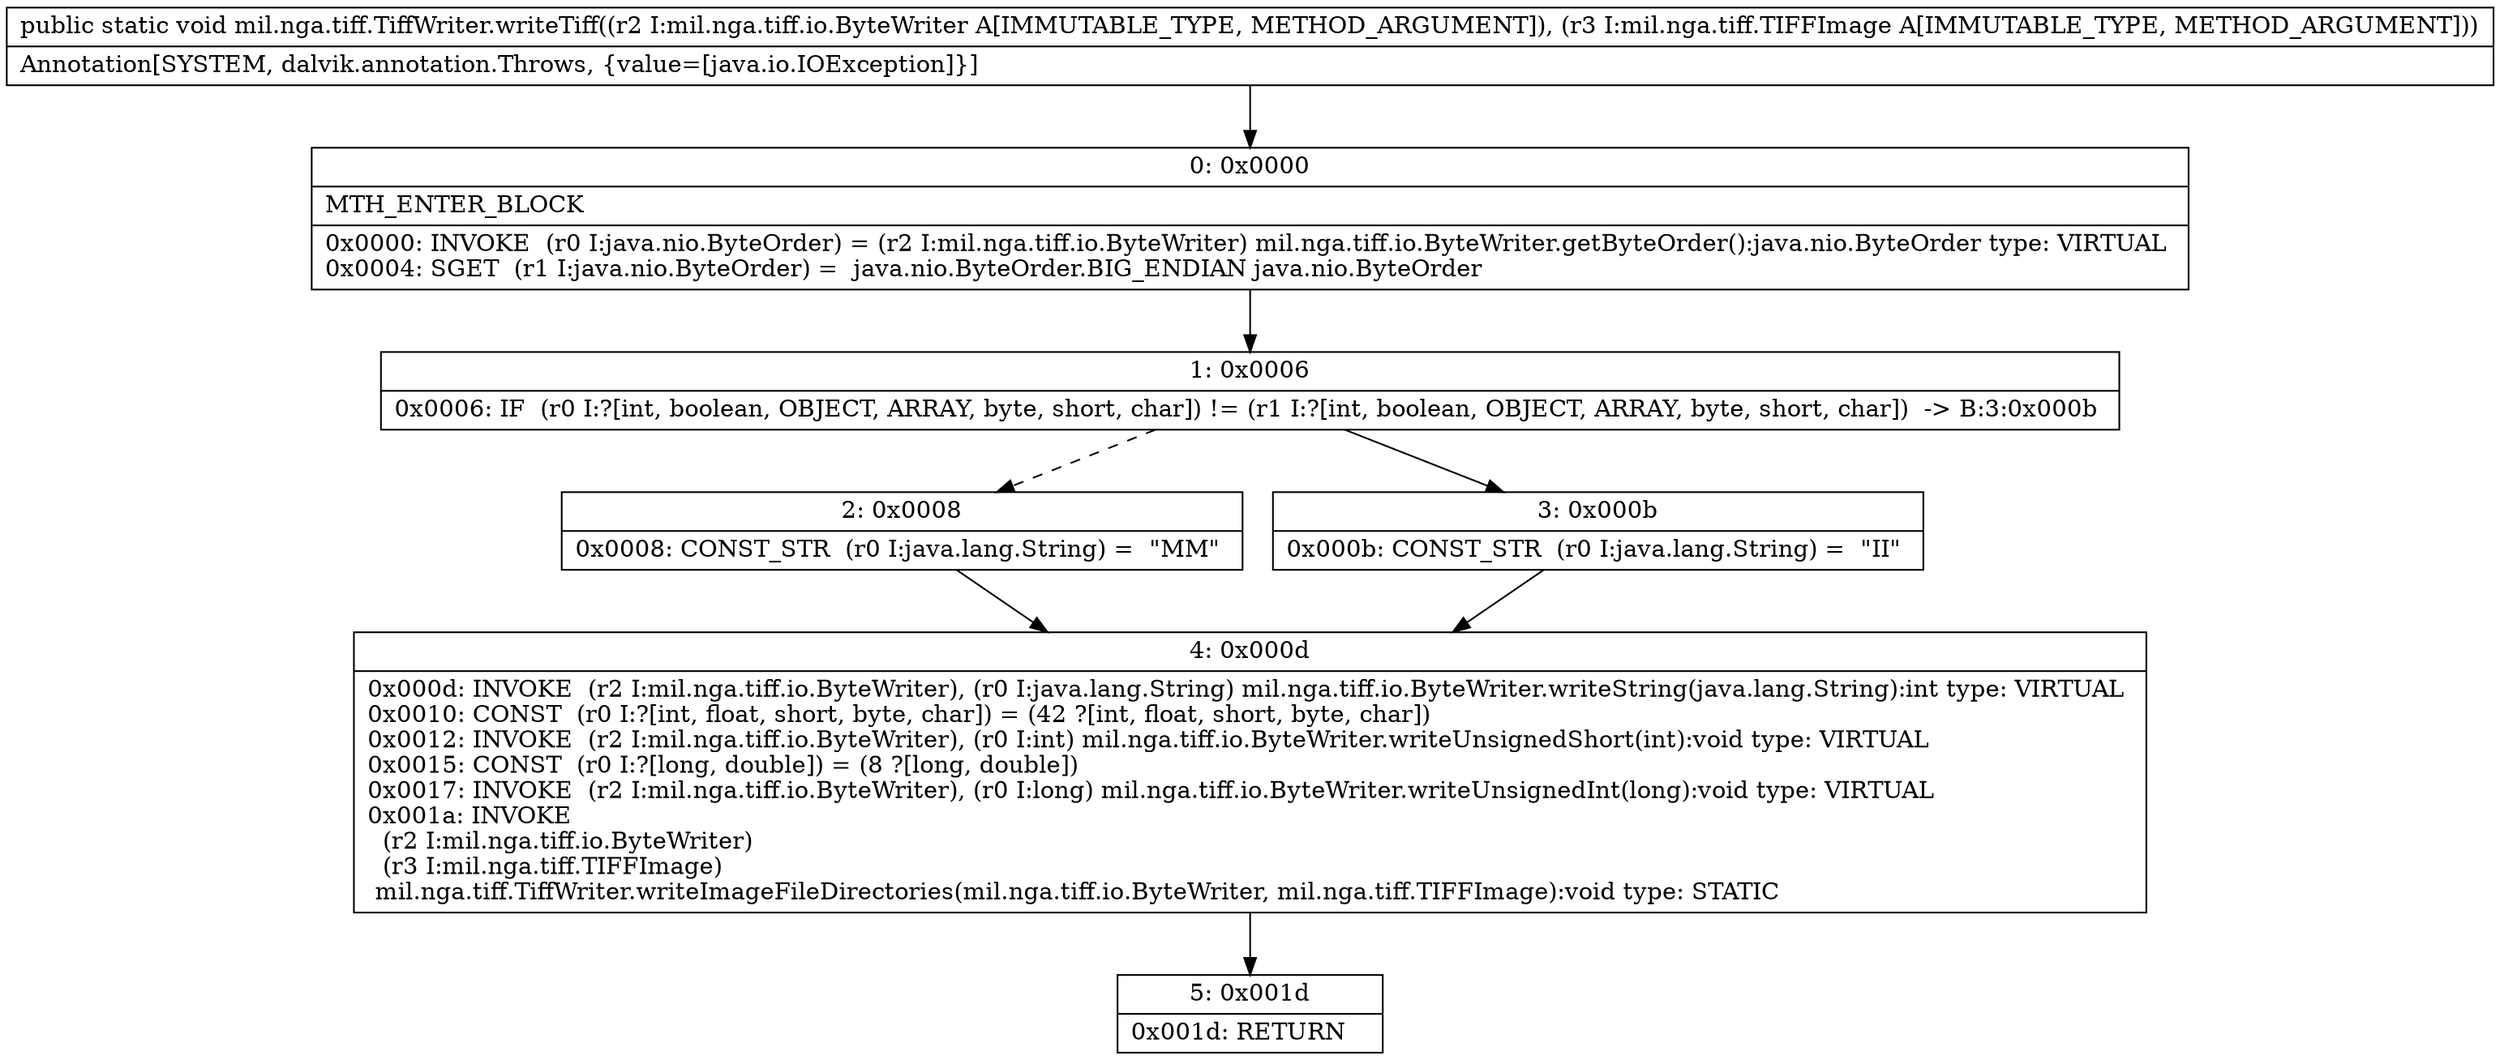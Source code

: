 digraph "CFG formil.nga.tiff.TiffWriter.writeTiff(Lmil\/nga\/tiff\/io\/ByteWriter;Lmil\/nga\/tiff\/TIFFImage;)V" {
Node_0 [shape=record,label="{0\:\ 0x0000|MTH_ENTER_BLOCK\l|0x0000: INVOKE  (r0 I:java.nio.ByteOrder) = (r2 I:mil.nga.tiff.io.ByteWriter) mil.nga.tiff.io.ByteWriter.getByteOrder():java.nio.ByteOrder type: VIRTUAL \l0x0004: SGET  (r1 I:java.nio.ByteOrder) =  java.nio.ByteOrder.BIG_ENDIAN java.nio.ByteOrder \l}"];
Node_1 [shape=record,label="{1\:\ 0x0006|0x0006: IF  (r0 I:?[int, boolean, OBJECT, ARRAY, byte, short, char]) != (r1 I:?[int, boolean, OBJECT, ARRAY, byte, short, char])  \-\> B:3:0x000b \l}"];
Node_2 [shape=record,label="{2\:\ 0x0008|0x0008: CONST_STR  (r0 I:java.lang.String) =  \"MM\" \l}"];
Node_3 [shape=record,label="{3\:\ 0x000b|0x000b: CONST_STR  (r0 I:java.lang.String) =  \"II\" \l}"];
Node_4 [shape=record,label="{4\:\ 0x000d|0x000d: INVOKE  (r2 I:mil.nga.tiff.io.ByteWriter), (r0 I:java.lang.String) mil.nga.tiff.io.ByteWriter.writeString(java.lang.String):int type: VIRTUAL \l0x0010: CONST  (r0 I:?[int, float, short, byte, char]) = (42 ?[int, float, short, byte, char]) \l0x0012: INVOKE  (r2 I:mil.nga.tiff.io.ByteWriter), (r0 I:int) mil.nga.tiff.io.ByteWriter.writeUnsignedShort(int):void type: VIRTUAL \l0x0015: CONST  (r0 I:?[long, double]) = (8 ?[long, double]) \l0x0017: INVOKE  (r2 I:mil.nga.tiff.io.ByteWriter), (r0 I:long) mil.nga.tiff.io.ByteWriter.writeUnsignedInt(long):void type: VIRTUAL \l0x001a: INVOKE  \l  (r2 I:mil.nga.tiff.io.ByteWriter)\l  (r3 I:mil.nga.tiff.TIFFImage)\l mil.nga.tiff.TiffWriter.writeImageFileDirectories(mil.nga.tiff.io.ByteWriter, mil.nga.tiff.TIFFImage):void type: STATIC \l}"];
Node_5 [shape=record,label="{5\:\ 0x001d|0x001d: RETURN   \l}"];
MethodNode[shape=record,label="{public static void mil.nga.tiff.TiffWriter.writeTiff((r2 I:mil.nga.tiff.io.ByteWriter A[IMMUTABLE_TYPE, METHOD_ARGUMENT]), (r3 I:mil.nga.tiff.TIFFImage A[IMMUTABLE_TYPE, METHOD_ARGUMENT]))  | Annotation[SYSTEM, dalvik.annotation.Throws, \{value=[java.io.IOException]\}]\l}"];
MethodNode -> Node_0;
Node_0 -> Node_1;
Node_1 -> Node_2[style=dashed];
Node_1 -> Node_3;
Node_2 -> Node_4;
Node_3 -> Node_4;
Node_4 -> Node_5;
}


